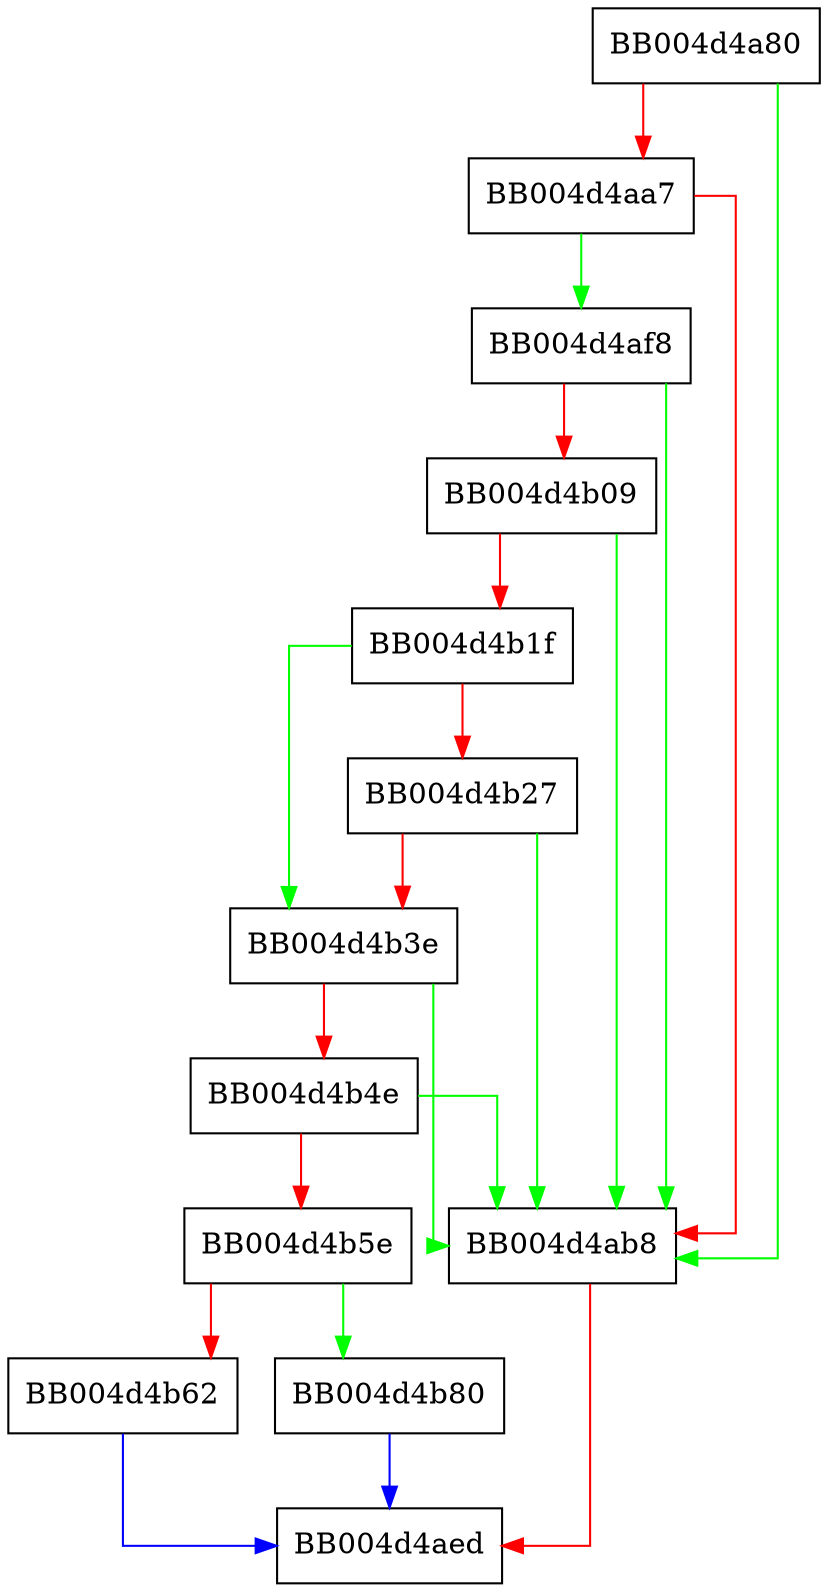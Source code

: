 digraph tls_construct_ctos_psk_kex_modes {
  node [shape="box"];
  graph [splines=ortho];
  BB004d4a80 -> BB004d4ab8 [color="green"];
  BB004d4a80 -> BB004d4aa7 [color="red"];
  BB004d4aa7 -> BB004d4af8 [color="green"];
  BB004d4aa7 -> BB004d4ab8 [color="red"];
  BB004d4ab8 -> BB004d4aed [color="red"];
  BB004d4af8 -> BB004d4ab8 [color="green"];
  BB004d4af8 -> BB004d4b09 [color="red"];
  BB004d4b09 -> BB004d4ab8 [color="green"];
  BB004d4b09 -> BB004d4b1f [color="red"];
  BB004d4b1f -> BB004d4b3e [color="green"];
  BB004d4b1f -> BB004d4b27 [color="red"];
  BB004d4b27 -> BB004d4ab8 [color="green"];
  BB004d4b27 -> BB004d4b3e [color="red"];
  BB004d4b3e -> BB004d4ab8 [color="green"];
  BB004d4b3e -> BB004d4b4e [color="red"];
  BB004d4b4e -> BB004d4ab8 [color="green"];
  BB004d4b4e -> BB004d4b5e [color="red"];
  BB004d4b5e -> BB004d4b80 [color="green"];
  BB004d4b5e -> BB004d4b62 [color="red"];
  BB004d4b62 -> BB004d4aed [color="blue"];
  BB004d4b80 -> BB004d4aed [color="blue"];
}